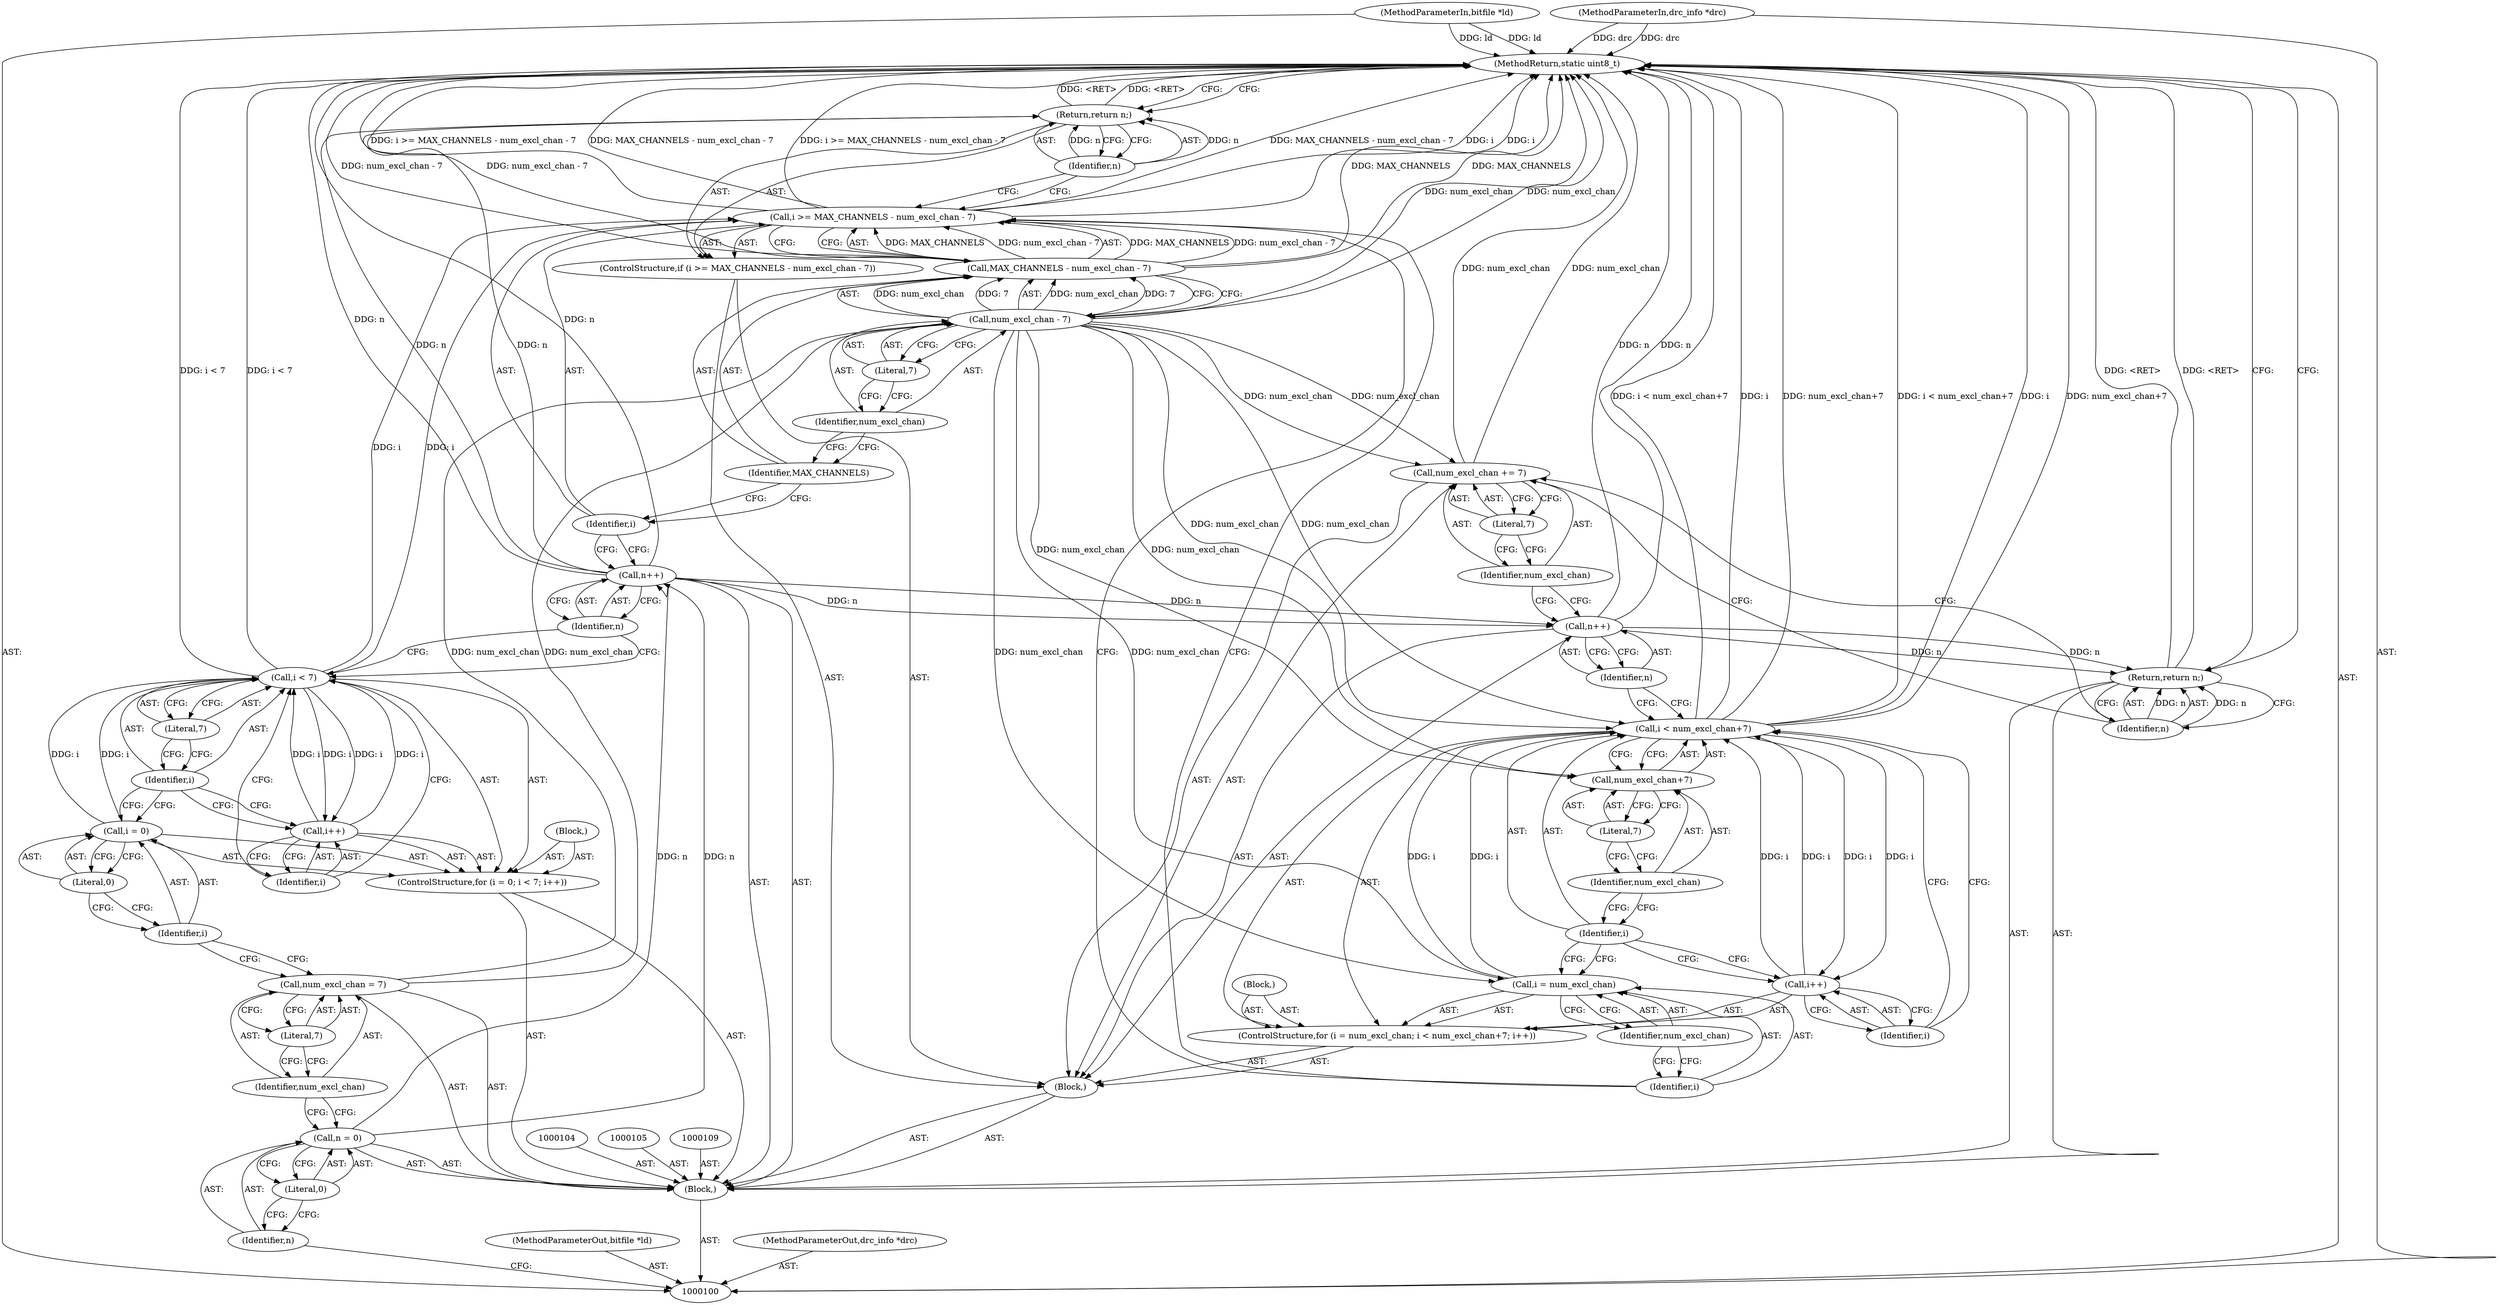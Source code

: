 digraph "0_faad2_942c3e0aee748ea6fe97cb2c1aa5893225316174_0" {
"1000155" [label="(MethodReturn,static uint8_t)"];
"1000101" [label="(MethodParameterIn,bitfile *ld)"];
"1000198" [label="(MethodParameterOut,bitfile *ld)"];
"1000102" [label="(MethodParameterIn,drc_info *drc)"];
"1000199" [label="(MethodParameterOut,drc_info *drc)"];
"1000123" [label="(Call,n++)"];
"1000124" [label="(Identifier,n)"];
"1000125" [label="(Block,)"];
"1000127" [label="(Call,i >= MAX_CHANNELS - num_excl_chan - 7)"];
"1000128" [label="(Identifier,i)"];
"1000129" [label="(Call,MAX_CHANNELS - num_excl_chan - 7)"];
"1000130" [label="(Identifier,MAX_CHANNELS)"];
"1000131" [label="(Call,num_excl_chan - 7)"];
"1000132" [label="(Identifier,num_excl_chan)"];
"1000133" [label="(Literal,7)"];
"1000126" [label="(ControlStructure,if (i >= MAX_CHANNELS - num_excl_chan - 7))"];
"1000134" [label="(Return,return n;)"];
"1000135" [label="(Identifier,n)"];
"1000137" [label="(Call,i = num_excl_chan)"];
"1000138" [label="(Identifier,i)"];
"1000139" [label="(Identifier,num_excl_chan)"];
"1000140" [label="(Call,i < num_excl_chan+7)"];
"1000141" [label="(Identifier,i)"];
"1000142" [label="(Call,num_excl_chan+7)"];
"1000143" [label="(Identifier,num_excl_chan)"];
"1000144" [label="(Literal,7)"];
"1000145" [label="(Call,i++)"];
"1000146" [label="(Identifier,i)"];
"1000136" [label="(ControlStructure,for (i = num_excl_chan; i < num_excl_chan+7; i++))"];
"1000147" [label="(Block,)"];
"1000103" [label="(Block,)"];
"1000148" [label="(Call,n++)"];
"1000149" [label="(Identifier,n)"];
"1000152" [label="(Literal,7)"];
"1000150" [label="(Call,num_excl_chan += 7)"];
"1000151" [label="(Identifier,num_excl_chan)"];
"1000154" [label="(Identifier,n)"];
"1000153" [label="(Return,return n;)"];
"1000106" [label="(Call,n = 0)"];
"1000107" [label="(Identifier,n)"];
"1000108" [label="(Literal,0)"];
"1000110" [label="(Call,num_excl_chan = 7)"];
"1000111" [label="(Identifier,num_excl_chan)"];
"1000112" [label="(Literal,7)"];
"1000116" [label="(Literal,0)"];
"1000117" [label="(Call,i < 7)"];
"1000118" [label="(Identifier,i)"];
"1000119" [label="(Literal,7)"];
"1000120" [label="(Call,i++)"];
"1000121" [label="(Identifier,i)"];
"1000113" [label="(ControlStructure,for (i = 0; i < 7; i++))"];
"1000114" [label="(Call,i = 0)"];
"1000115" [label="(Identifier,i)"];
"1000122" [label="(Block,)"];
"1000155" -> "1000100"  [label="AST: "];
"1000155" -> "1000134"  [label="CFG: "];
"1000155" -> "1000153"  [label="CFG: "];
"1000134" -> "1000155"  [label="DDG: <RET>"];
"1000153" -> "1000155"  [label="DDG: <RET>"];
"1000117" -> "1000155"  [label="DDG: i < 7"];
"1000129" -> "1000155"  [label="DDG: MAX_CHANNELS"];
"1000129" -> "1000155"  [label="DDG: num_excl_chan - 7"];
"1000140" -> "1000155"  [label="DDG: num_excl_chan+7"];
"1000140" -> "1000155"  [label="DDG: i < num_excl_chan+7"];
"1000140" -> "1000155"  [label="DDG: i"];
"1000150" -> "1000155"  [label="DDG: num_excl_chan"];
"1000127" -> "1000155"  [label="DDG: MAX_CHANNELS - num_excl_chan - 7"];
"1000127" -> "1000155"  [label="DDG: i >= MAX_CHANNELS - num_excl_chan - 7"];
"1000127" -> "1000155"  [label="DDG: i"];
"1000102" -> "1000155"  [label="DDG: drc"];
"1000131" -> "1000155"  [label="DDG: num_excl_chan"];
"1000148" -> "1000155"  [label="DDG: n"];
"1000101" -> "1000155"  [label="DDG: ld"];
"1000123" -> "1000155"  [label="DDG: n"];
"1000101" -> "1000100"  [label="AST: "];
"1000101" -> "1000155"  [label="DDG: ld"];
"1000198" -> "1000100"  [label="AST: "];
"1000102" -> "1000100"  [label="AST: "];
"1000102" -> "1000155"  [label="DDG: drc"];
"1000199" -> "1000100"  [label="AST: "];
"1000123" -> "1000103"  [label="AST: "];
"1000123" -> "1000124"  [label="CFG: "];
"1000124" -> "1000123"  [label="AST: "];
"1000128" -> "1000123"  [label="CFG: "];
"1000123" -> "1000155"  [label="DDG: n"];
"1000106" -> "1000123"  [label="DDG: n"];
"1000123" -> "1000134"  [label="DDG: n"];
"1000123" -> "1000148"  [label="DDG: n"];
"1000124" -> "1000123"  [label="AST: "];
"1000124" -> "1000117"  [label="CFG: "];
"1000123" -> "1000124"  [label="CFG: "];
"1000125" -> "1000103"  [label="AST: "];
"1000126" -> "1000125"  [label="AST: "];
"1000136" -> "1000125"  [label="AST: "];
"1000148" -> "1000125"  [label="AST: "];
"1000150" -> "1000125"  [label="AST: "];
"1000127" -> "1000126"  [label="AST: "];
"1000127" -> "1000129"  [label="CFG: "];
"1000128" -> "1000127"  [label="AST: "];
"1000129" -> "1000127"  [label="AST: "];
"1000135" -> "1000127"  [label="CFG: "];
"1000138" -> "1000127"  [label="CFG: "];
"1000127" -> "1000155"  [label="DDG: MAX_CHANNELS - num_excl_chan - 7"];
"1000127" -> "1000155"  [label="DDG: i >= MAX_CHANNELS - num_excl_chan - 7"];
"1000127" -> "1000155"  [label="DDG: i"];
"1000117" -> "1000127"  [label="DDG: i"];
"1000129" -> "1000127"  [label="DDG: MAX_CHANNELS"];
"1000129" -> "1000127"  [label="DDG: num_excl_chan - 7"];
"1000128" -> "1000127"  [label="AST: "];
"1000128" -> "1000123"  [label="CFG: "];
"1000130" -> "1000128"  [label="CFG: "];
"1000129" -> "1000127"  [label="AST: "];
"1000129" -> "1000131"  [label="CFG: "];
"1000130" -> "1000129"  [label="AST: "];
"1000131" -> "1000129"  [label="AST: "];
"1000127" -> "1000129"  [label="CFG: "];
"1000129" -> "1000155"  [label="DDG: MAX_CHANNELS"];
"1000129" -> "1000155"  [label="DDG: num_excl_chan - 7"];
"1000129" -> "1000127"  [label="DDG: MAX_CHANNELS"];
"1000129" -> "1000127"  [label="DDG: num_excl_chan - 7"];
"1000131" -> "1000129"  [label="DDG: num_excl_chan"];
"1000131" -> "1000129"  [label="DDG: 7"];
"1000130" -> "1000129"  [label="AST: "];
"1000130" -> "1000128"  [label="CFG: "];
"1000132" -> "1000130"  [label="CFG: "];
"1000131" -> "1000129"  [label="AST: "];
"1000131" -> "1000133"  [label="CFG: "];
"1000132" -> "1000131"  [label="AST: "];
"1000133" -> "1000131"  [label="AST: "];
"1000129" -> "1000131"  [label="CFG: "];
"1000131" -> "1000155"  [label="DDG: num_excl_chan"];
"1000131" -> "1000129"  [label="DDG: num_excl_chan"];
"1000131" -> "1000129"  [label="DDG: 7"];
"1000110" -> "1000131"  [label="DDG: num_excl_chan"];
"1000131" -> "1000137"  [label="DDG: num_excl_chan"];
"1000131" -> "1000140"  [label="DDG: num_excl_chan"];
"1000131" -> "1000142"  [label="DDG: num_excl_chan"];
"1000131" -> "1000150"  [label="DDG: num_excl_chan"];
"1000132" -> "1000131"  [label="AST: "];
"1000132" -> "1000130"  [label="CFG: "];
"1000133" -> "1000132"  [label="CFG: "];
"1000133" -> "1000131"  [label="AST: "];
"1000133" -> "1000132"  [label="CFG: "];
"1000131" -> "1000133"  [label="CFG: "];
"1000126" -> "1000125"  [label="AST: "];
"1000127" -> "1000126"  [label="AST: "];
"1000134" -> "1000126"  [label="AST: "];
"1000134" -> "1000126"  [label="AST: "];
"1000134" -> "1000135"  [label="CFG: "];
"1000135" -> "1000134"  [label="AST: "];
"1000155" -> "1000134"  [label="CFG: "];
"1000134" -> "1000155"  [label="DDG: <RET>"];
"1000135" -> "1000134"  [label="DDG: n"];
"1000123" -> "1000134"  [label="DDG: n"];
"1000135" -> "1000134"  [label="AST: "];
"1000135" -> "1000127"  [label="CFG: "];
"1000134" -> "1000135"  [label="CFG: "];
"1000135" -> "1000134"  [label="DDG: n"];
"1000137" -> "1000136"  [label="AST: "];
"1000137" -> "1000139"  [label="CFG: "];
"1000138" -> "1000137"  [label="AST: "];
"1000139" -> "1000137"  [label="AST: "];
"1000141" -> "1000137"  [label="CFG: "];
"1000131" -> "1000137"  [label="DDG: num_excl_chan"];
"1000137" -> "1000140"  [label="DDG: i"];
"1000138" -> "1000137"  [label="AST: "];
"1000138" -> "1000127"  [label="CFG: "];
"1000139" -> "1000138"  [label="CFG: "];
"1000139" -> "1000137"  [label="AST: "];
"1000139" -> "1000138"  [label="CFG: "];
"1000137" -> "1000139"  [label="CFG: "];
"1000140" -> "1000136"  [label="AST: "];
"1000140" -> "1000142"  [label="CFG: "];
"1000141" -> "1000140"  [label="AST: "];
"1000142" -> "1000140"  [label="AST: "];
"1000146" -> "1000140"  [label="CFG: "];
"1000149" -> "1000140"  [label="CFG: "];
"1000140" -> "1000155"  [label="DDG: num_excl_chan+7"];
"1000140" -> "1000155"  [label="DDG: i < num_excl_chan+7"];
"1000140" -> "1000155"  [label="DDG: i"];
"1000137" -> "1000140"  [label="DDG: i"];
"1000145" -> "1000140"  [label="DDG: i"];
"1000131" -> "1000140"  [label="DDG: num_excl_chan"];
"1000140" -> "1000145"  [label="DDG: i"];
"1000141" -> "1000140"  [label="AST: "];
"1000141" -> "1000137"  [label="CFG: "];
"1000141" -> "1000145"  [label="CFG: "];
"1000143" -> "1000141"  [label="CFG: "];
"1000142" -> "1000140"  [label="AST: "];
"1000142" -> "1000144"  [label="CFG: "];
"1000143" -> "1000142"  [label="AST: "];
"1000144" -> "1000142"  [label="AST: "];
"1000140" -> "1000142"  [label="CFG: "];
"1000131" -> "1000142"  [label="DDG: num_excl_chan"];
"1000143" -> "1000142"  [label="AST: "];
"1000143" -> "1000141"  [label="CFG: "];
"1000144" -> "1000143"  [label="CFG: "];
"1000144" -> "1000142"  [label="AST: "];
"1000144" -> "1000143"  [label="CFG: "];
"1000142" -> "1000144"  [label="CFG: "];
"1000145" -> "1000136"  [label="AST: "];
"1000145" -> "1000146"  [label="CFG: "];
"1000146" -> "1000145"  [label="AST: "];
"1000141" -> "1000145"  [label="CFG: "];
"1000145" -> "1000140"  [label="DDG: i"];
"1000140" -> "1000145"  [label="DDG: i"];
"1000146" -> "1000145"  [label="AST: "];
"1000146" -> "1000140"  [label="CFG: "];
"1000145" -> "1000146"  [label="CFG: "];
"1000136" -> "1000125"  [label="AST: "];
"1000137" -> "1000136"  [label="AST: "];
"1000140" -> "1000136"  [label="AST: "];
"1000145" -> "1000136"  [label="AST: "];
"1000147" -> "1000136"  [label="AST: "];
"1000147" -> "1000136"  [label="AST: "];
"1000103" -> "1000100"  [label="AST: "];
"1000104" -> "1000103"  [label="AST: "];
"1000105" -> "1000103"  [label="AST: "];
"1000106" -> "1000103"  [label="AST: "];
"1000109" -> "1000103"  [label="AST: "];
"1000110" -> "1000103"  [label="AST: "];
"1000113" -> "1000103"  [label="AST: "];
"1000123" -> "1000103"  [label="AST: "];
"1000125" -> "1000103"  [label="AST: "];
"1000153" -> "1000103"  [label="AST: "];
"1000148" -> "1000125"  [label="AST: "];
"1000148" -> "1000149"  [label="CFG: "];
"1000149" -> "1000148"  [label="AST: "];
"1000151" -> "1000148"  [label="CFG: "];
"1000148" -> "1000155"  [label="DDG: n"];
"1000123" -> "1000148"  [label="DDG: n"];
"1000148" -> "1000153"  [label="DDG: n"];
"1000149" -> "1000148"  [label="AST: "];
"1000149" -> "1000140"  [label="CFG: "];
"1000148" -> "1000149"  [label="CFG: "];
"1000152" -> "1000150"  [label="AST: "];
"1000152" -> "1000151"  [label="CFG: "];
"1000150" -> "1000152"  [label="CFG: "];
"1000150" -> "1000125"  [label="AST: "];
"1000150" -> "1000152"  [label="CFG: "];
"1000151" -> "1000150"  [label="AST: "];
"1000152" -> "1000150"  [label="AST: "];
"1000154" -> "1000150"  [label="CFG: "];
"1000150" -> "1000155"  [label="DDG: num_excl_chan"];
"1000131" -> "1000150"  [label="DDG: num_excl_chan"];
"1000151" -> "1000150"  [label="AST: "];
"1000151" -> "1000148"  [label="CFG: "];
"1000152" -> "1000151"  [label="CFG: "];
"1000154" -> "1000153"  [label="AST: "];
"1000154" -> "1000150"  [label="CFG: "];
"1000153" -> "1000154"  [label="CFG: "];
"1000154" -> "1000153"  [label="DDG: n"];
"1000153" -> "1000103"  [label="AST: "];
"1000153" -> "1000154"  [label="CFG: "];
"1000154" -> "1000153"  [label="AST: "];
"1000155" -> "1000153"  [label="CFG: "];
"1000153" -> "1000155"  [label="DDG: <RET>"];
"1000154" -> "1000153"  [label="DDG: n"];
"1000148" -> "1000153"  [label="DDG: n"];
"1000106" -> "1000103"  [label="AST: "];
"1000106" -> "1000108"  [label="CFG: "];
"1000107" -> "1000106"  [label="AST: "];
"1000108" -> "1000106"  [label="AST: "];
"1000111" -> "1000106"  [label="CFG: "];
"1000106" -> "1000123"  [label="DDG: n"];
"1000107" -> "1000106"  [label="AST: "];
"1000107" -> "1000100"  [label="CFG: "];
"1000108" -> "1000107"  [label="CFG: "];
"1000108" -> "1000106"  [label="AST: "];
"1000108" -> "1000107"  [label="CFG: "];
"1000106" -> "1000108"  [label="CFG: "];
"1000110" -> "1000103"  [label="AST: "];
"1000110" -> "1000112"  [label="CFG: "];
"1000111" -> "1000110"  [label="AST: "];
"1000112" -> "1000110"  [label="AST: "];
"1000115" -> "1000110"  [label="CFG: "];
"1000110" -> "1000131"  [label="DDG: num_excl_chan"];
"1000111" -> "1000110"  [label="AST: "];
"1000111" -> "1000106"  [label="CFG: "];
"1000112" -> "1000111"  [label="CFG: "];
"1000112" -> "1000110"  [label="AST: "];
"1000112" -> "1000111"  [label="CFG: "];
"1000110" -> "1000112"  [label="CFG: "];
"1000116" -> "1000114"  [label="AST: "];
"1000116" -> "1000115"  [label="CFG: "];
"1000114" -> "1000116"  [label="CFG: "];
"1000117" -> "1000113"  [label="AST: "];
"1000117" -> "1000119"  [label="CFG: "];
"1000118" -> "1000117"  [label="AST: "];
"1000119" -> "1000117"  [label="AST: "];
"1000121" -> "1000117"  [label="CFG: "];
"1000124" -> "1000117"  [label="CFG: "];
"1000117" -> "1000155"  [label="DDG: i < 7"];
"1000114" -> "1000117"  [label="DDG: i"];
"1000120" -> "1000117"  [label="DDG: i"];
"1000117" -> "1000120"  [label="DDG: i"];
"1000117" -> "1000127"  [label="DDG: i"];
"1000118" -> "1000117"  [label="AST: "];
"1000118" -> "1000114"  [label="CFG: "];
"1000118" -> "1000120"  [label="CFG: "];
"1000119" -> "1000118"  [label="CFG: "];
"1000119" -> "1000117"  [label="AST: "];
"1000119" -> "1000118"  [label="CFG: "];
"1000117" -> "1000119"  [label="CFG: "];
"1000120" -> "1000113"  [label="AST: "];
"1000120" -> "1000121"  [label="CFG: "];
"1000121" -> "1000120"  [label="AST: "];
"1000118" -> "1000120"  [label="CFG: "];
"1000120" -> "1000117"  [label="DDG: i"];
"1000117" -> "1000120"  [label="DDG: i"];
"1000121" -> "1000120"  [label="AST: "];
"1000121" -> "1000117"  [label="CFG: "];
"1000120" -> "1000121"  [label="CFG: "];
"1000113" -> "1000103"  [label="AST: "];
"1000114" -> "1000113"  [label="AST: "];
"1000117" -> "1000113"  [label="AST: "];
"1000120" -> "1000113"  [label="AST: "];
"1000122" -> "1000113"  [label="AST: "];
"1000114" -> "1000113"  [label="AST: "];
"1000114" -> "1000116"  [label="CFG: "];
"1000115" -> "1000114"  [label="AST: "];
"1000116" -> "1000114"  [label="AST: "];
"1000118" -> "1000114"  [label="CFG: "];
"1000114" -> "1000117"  [label="DDG: i"];
"1000115" -> "1000114"  [label="AST: "];
"1000115" -> "1000110"  [label="CFG: "];
"1000116" -> "1000115"  [label="CFG: "];
"1000122" -> "1000113"  [label="AST: "];
}
